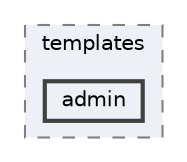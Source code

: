 digraph "plugins/learndash-certificate-builder/templates/admin"
{
 // LATEX_PDF_SIZE
  bgcolor="transparent";
  edge [fontname=Helvetica,fontsize=10,labelfontname=Helvetica,labelfontsize=10];
  node [fontname=Helvetica,fontsize=10,shape=box,height=0.2,width=0.4];
  compound=true
  subgraph clusterdir_12ead78d89c2cd53f69651e0636b3be5 {
    graph [ bgcolor="#edf0f7", pencolor="grey50", label="templates", fontname=Helvetica,fontsize=10 style="filled,dashed", URL="dir_12ead78d89c2cd53f69651e0636b3be5.html",tooltip=""]
  dir_820d9a80169f84bc9d7b22d89ff4349c [label="admin", fillcolor="#edf0f7", color="grey25", style="filled,bold", URL="dir_820d9a80169f84bc9d7b22d89ff4349c.html",tooltip=""];
  }
}
